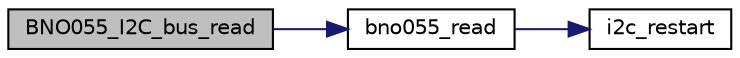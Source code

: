 digraph "BNO055_I2C_bus_read"
{
  edge [fontname="Helvetica",fontsize="10",labelfontname="Helvetica",labelfontsize="10"];
  node [fontname="Helvetica",fontsize="10",shape=record];
  rankdir="LR";
  Node1 [label="BNO055_I2C_bus_read",height=0.2,width=0.4,color="black", fillcolor="grey75", style="filled", fontcolor="black"];
  Node1 -> Node2 [color="midnightblue",fontsize="10",style="solid",fontname="Helvetica"];
  Node2 [label="bno055_read",height=0.2,width=0.4,color="black", fillcolor="white", style="filled",URL="$group___b_n_o055.html#gace7496b19e1ddbbe483df67155b21b46"];
  Node2 -> Node3 [color="midnightblue",fontsize="10",style="solid",fontname="Helvetica"];
  Node3 [label="i2c_restart",height=0.2,width=0.4,color="black", fillcolor="white", style="filled",URL="$group___b_n_o055.html#ga2bcb21315e7745d07d64fb64d2c0cfd7"];
}

